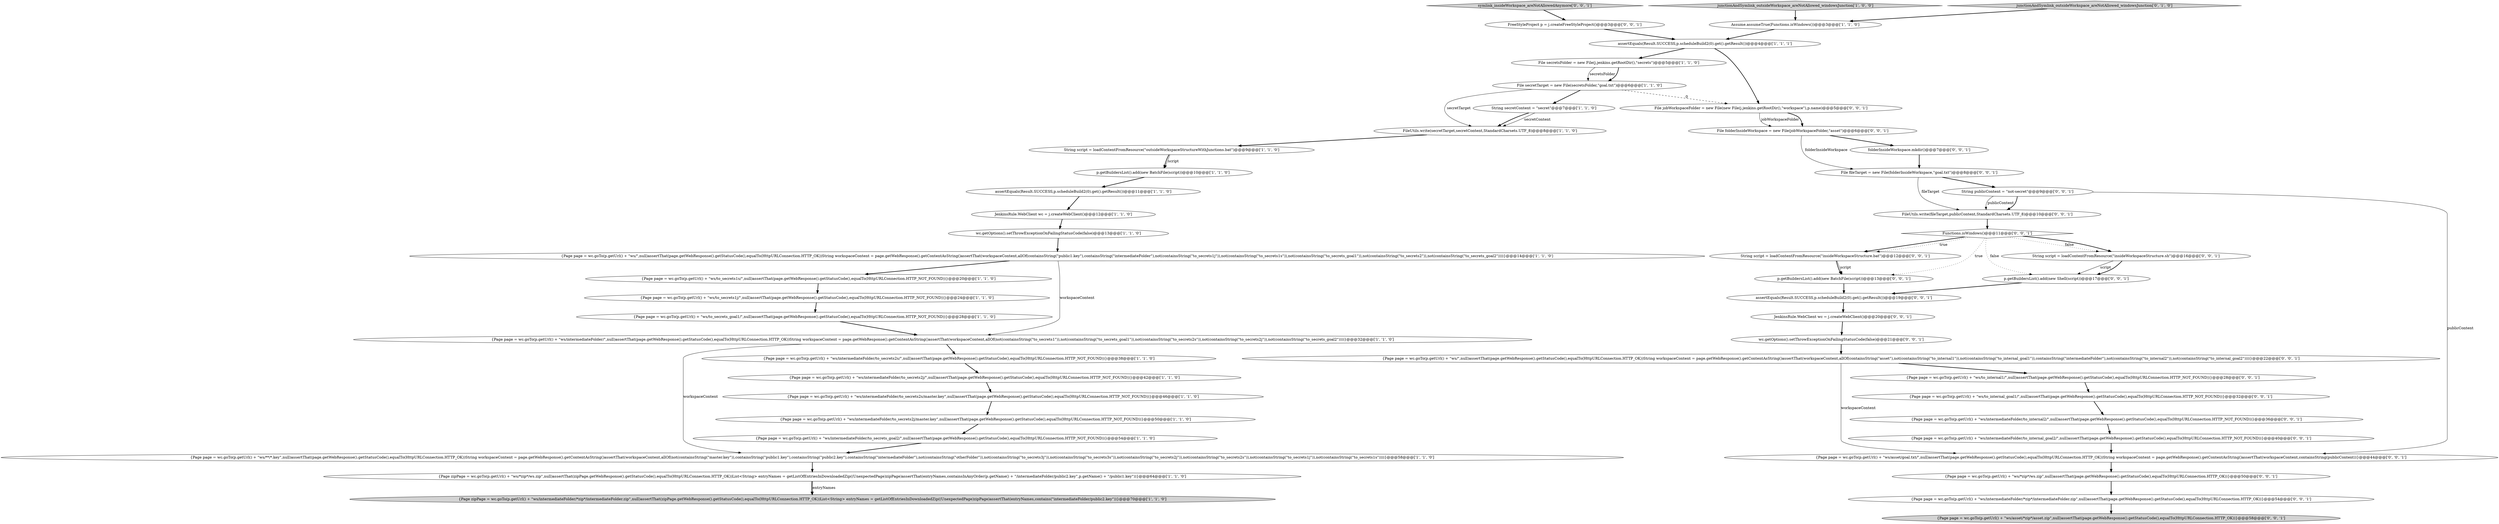 digraph {
8 [style = filled, label = "assertEquals(Result.SUCCESS,p.scheduleBuild2(0).get().getResult())@@@11@@@['1', '1', '0']", fillcolor = white, shape = ellipse image = "AAA0AAABBB1BBB"];
22 [style = filled, label = "JenkinsRule.WebClient wc = j.createWebClient()@@@12@@@['1', '1', '0']", fillcolor = white, shape = ellipse image = "AAA0AAABBB1BBB"];
31 [style = filled, label = "wc.getOptions().setThrowExceptionOnFailingStatusCode(false)@@@21@@@['0', '0', '1']", fillcolor = white, shape = ellipse image = "AAA0AAABBB3BBB"];
39 [style = filled, label = "{Page page = wc.goTo(p.getUrl() + \"ws/asset/*zip*/asset.zip\",null)assertThat(page.getWebResponse().getStatusCode(),equalTo(HttpURLConnection.HTTP_OK))}@@@58@@@['0', '0', '1']", fillcolor = lightgray, shape = ellipse image = "AAA0AAABBB3BBB"];
18 [style = filled, label = "junctionAndSymlink_outsideWorkspace_areNotAllowed_windowsJunction['1', '0', '0']", fillcolor = lightgray, shape = diamond image = "AAA0AAABBB1BBB"];
38 [style = filled, label = "{Page page = wc.goTo(p.getUrl() + \"ws/*zip*/ws.zip\",null)assertThat(page.getWebResponse().getStatusCode(),equalTo(HttpURLConnection.HTTP_OK))}@@@50@@@['0', '0', '1']", fillcolor = white, shape = ellipse image = "AAA0AAABBB3BBB"];
20 [style = filled, label = "{Page page = wc.goTo(p.getUrl() + \"ws/**/*.key\",null)assertThat(page.getWebResponse().getStatusCode(),equalTo(HttpURLConnection.HTTP_OK))String workspaceContent = page.getWebResponse().getContentAsString()assertThat(workspaceContent,allOf(not(containsString(\"master.key\")),containsString(\"public1.key\"),containsString(\"public2.key\"),containsString(\"intermediateFolder\"),not(containsString(\"otherFolder\")),not(containsString(\"to_secrets3j\")),not(containsString(\"to_secrets3s\")),not(containsString(\"to_secrets2j\")),not(containsString(\"to_secrets2s\")),not(containsString(\"to_secrets1j\")),not(containsString(\"to_secrets1s\"))))}@@@58@@@['1', '1', '0']", fillcolor = white, shape = ellipse image = "AAA0AAABBB1BBB"];
2 [style = filled, label = "{Page zipPage = wc.goTo(p.getUrl() + \"ws/intermediateFolder/*zip*/intermediateFolder.zip\",null)assertThat(zipPage.getWebResponse().getStatusCode(),equalTo(HttpURLConnection.HTTP_OK))List<String> entryNames = getListOfEntriesInDownloadedZip((UnexpectedPage)zipPage)assertThat(entryNames,contains(\"intermediateFolder/public2.key\"))}@@@70@@@['1', '1', '0']", fillcolor = lightgray, shape = ellipse image = "AAA0AAABBB1BBB"];
1 [style = filled, label = "FileUtils.write(secretTarget,secretContent,StandardCharsets.UTF_8)@@@8@@@['1', '1', '0']", fillcolor = white, shape = ellipse image = "AAA0AAABBB1BBB"];
43 [style = filled, label = "{Page page = wc.goTo(p.getUrl() + \"ws/\",null)assertThat(page.getWebResponse().getStatusCode(),equalTo(HttpURLConnection.HTTP_OK))String workspaceContent = page.getWebResponse().getContentAsString()assertThat(workspaceContent,allOf(containsString(\"asset\"),not(containsString(\"to_internal1\")),not(containsString(\"to_internal_goal1\")),containsString(\"intermediateFolder\"),not(containsString(\"to_internal2\")),not(containsString(\"to_internal_goal2\"))))}@@@22@@@['0', '0', '1']", fillcolor = white, shape = ellipse image = "AAA0AAABBB3BBB"];
30 [style = filled, label = "FileUtils.write(fileTarget,publicContent,StandardCharsets.UTF_8)@@@10@@@['0', '0', '1']", fillcolor = white, shape = ellipse image = "AAA0AAABBB3BBB"];
9 [style = filled, label = "{Page page = wc.goTo(p.getUrl() + \"ws/to_secrets1s/\",null)assertThat(page.getWebResponse().getStatusCode(),equalTo(HttpURLConnection.HTTP_NOT_FOUND))}@@@20@@@['1', '1', '0']", fillcolor = white, shape = ellipse image = "AAA0AAABBB1BBB"];
6 [style = filled, label = "{Page page = wc.goTo(p.getUrl() + \"ws/to_secrets_goal1/\",null)assertThat(page.getWebResponse().getStatusCode(),equalTo(HttpURLConnection.HTTP_NOT_FOUND))}@@@28@@@['1', '1', '0']", fillcolor = white, shape = ellipse image = "AAA0AAABBB1BBB"];
21 [style = filled, label = "File secretsFolder = new File(j.jenkins.getRootDir(),\"secrets\")@@@5@@@['1', '1', '0']", fillcolor = white, shape = ellipse image = "AAA0AAABBB1BBB"];
25 [style = filled, label = "junctionAndSymlink_outsideWorkspace_areNotAllowed_windowsJunction['0', '1', '0']", fillcolor = lightgray, shape = diamond image = "AAA0AAABBB2BBB"];
41 [style = filled, label = "{Page page = wc.goTo(p.getUrl() + \"ws/intermediateFolder/to_internal2/\",null)assertThat(page.getWebResponse().getStatusCode(),equalTo(HttpURLConnection.HTTP_NOT_FOUND))}@@@36@@@['0', '0', '1']", fillcolor = white, shape = ellipse image = "AAA0AAABBB3BBB"];
35 [style = filled, label = "symlink_insideWorkspace_areNotAllowedAnymore['0', '0', '1']", fillcolor = lightgray, shape = diamond image = "AAA0AAABBB3BBB"];
4 [style = filled, label = "String script = loadContentFromResource(\"outsideWorkspaceStructureWithJunctions.bat\")@@@9@@@['1', '1', '0']", fillcolor = white, shape = ellipse image = "AAA0AAABBB1BBB"];
47 [style = filled, label = "File fileTarget = new File(folderInsideWorkspace,\"goal.txt\")@@@8@@@['0', '0', '1']", fillcolor = white, shape = ellipse image = "AAA0AAABBB3BBB"];
7 [style = filled, label = "File secretTarget = new File(secretsFolder,\"goal.txt\")@@@6@@@['1', '1', '0']", fillcolor = white, shape = ellipse image = "AAA0AAABBB1BBB"];
13 [style = filled, label = "assertEquals(Result.SUCCESS,p.scheduleBuild2(0).get().getResult())@@@4@@@['1', '1', '1']", fillcolor = white, shape = ellipse image = "AAA0AAABBB1BBB"];
42 [style = filled, label = "String publicContent = \"not-secret\"@@@9@@@['0', '0', '1']", fillcolor = white, shape = ellipse image = "AAA0AAABBB3BBB"];
34 [style = filled, label = "assertEquals(Result.SUCCESS,p.scheduleBuild2(0).get().getResult())@@@19@@@['0', '0', '1']", fillcolor = white, shape = ellipse image = "AAA0AAABBB3BBB"];
14 [style = filled, label = "String secretContent = \"secret\"@@@7@@@['1', '1', '0']", fillcolor = white, shape = ellipse image = "AAA0AAABBB1BBB"];
33 [style = filled, label = "{Page page = wc.goTo(p.getUrl() + \"ws/intermediateFolder/*zip*/intermediateFolder.zip\",null)assertThat(page.getWebResponse().getStatusCode(),equalTo(HttpURLConnection.HTTP_OK))}@@@54@@@['0', '0', '1']", fillcolor = white, shape = ellipse image = "AAA0AAABBB3BBB"];
5 [style = filled, label = "p.getBuildersList().add(new BatchFile(script))@@@10@@@['1', '1', '0']", fillcolor = white, shape = ellipse image = "AAA0AAABBB1BBB"];
3 [style = filled, label = "{Page page = wc.goTo(p.getUrl() + \"ws/intermediateFolder/to_secrets2s/\",null)assertThat(page.getWebResponse().getStatusCode(),equalTo(HttpURLConnection.HTTP_NOT_FOUND))}@@@38@@@['1', '1', '0']", fillcolor = white, shape = ellipse image = "AAA0AAABBB1BBB"];
45 [style = filled, label = "Functions.isWindows()@@@11@@@['0', '0', '1']", fillcolor = white, shape = diamond image = "AAA0AAABBB3BBB"];
50 [style = filled, label = "File jobWorkspaceFolder = new File(new File(j.jenkins.getRootDir(),\"workspace\"),p.name)@@@5@@@['0', '0', '1']", fillcolor = white, shape = ellipse image = "AAA0AAABBB3BBB"];
27 [style = filled, label = "{Page page = wc.goTo(p.getUrl() + \"ws/to_internal_goal1/\",null)assertThat(page.getWebResponse().getStatusCode(),equalTo(HttpURLConnection.HTTP_NOT_FOUND))}@@@32@@@['0', '0', '1']", fillcolor = white, shape = ellipse image = "AAA0AAABBB3BBB"];
23 [style = filled, label = "{Page zipPage = wc.goTo(p.getUrl() + \"ws/*zip*/ws.zip\",null)assertThat(zipPage.getWebResponse().getStatusCode(),equalTo(HttpURLConnection.HTTP_OK))List<String> entryNames = getListOfEntriesInDownloadedZip((UnexpectedPage)zipPage)assertThat(entryNames,containsInAnyOrder(p.getName() + \"/intermediateFolder/public2.key\",p.getName() + \"/public1.key\"))}@@@64@@@['1', '1', '0']", fillcolor = white, shape = ellipse image = "AAA0AAABBB1BBB"];
40 [style = filled, label = "String script = loadContentFromResource(\"insideWorkspaceStructure.bat\")@@@12@@@['0', '0', '1']", fillcolor = white, shape = ellipse image = "AAA0AAABBB3BBB"];
16 [style = filled, label = "{Page page = wc.goTo(p.getUrl() + \"ws/intermediateFolder/to_secrets_goal2/\",null)assertThat(page.getWebResponse().getStatusCode(),equalTo(HttpURLConnection.HTTP_NOT_FOUND))}@@@54@@@['1', '1', '0']", fillcolor = white, shape = ellipse image = "AAA0AAABBB1BBB"];
37 [style = filled, label = "FreeStyleProject p = j.createFreeStyleProject()@@@3@@@['0', '0', '1']", fillcolor = white, shape = ellipse image = "AAA0AAABBB3BBB"];
36 [style = filled, label = "p.getBuildersList().add(new BatchFile(script))@@@13@@@['0', '0', '1']", fillcolor = white, shape = ellipse image = "AAA0AAABBB3BBB"];
29 [style = filled, label = "JenkinsRule.WebClient wc = j.createWebClient()@@@20@@@['0', '0', '1']", fillcolor = white, shape = ellipse image = "AAA0AAABBB3BBB"];
48 [style = filled, label = "{Page page = wc.goTo(p.getUrl() + \"ws/asset/goal.txt/\",null)assertThat(page.getWebResponse().getStatusCode(),equalTo(HttpURLConnection.HTTP_OK))String workspaceContent = page.getWebResponse().getContentAsString()assertThat(workspaceContent,containsString(publicContent))}@@@44@@@['0', '0', '1']", fillcolor = white, shape = ellipse image = "AAA0AAABBB3BBB"];
49 [style = filled, label = "folderInsideWorkspace.mkdir()@@@7@@@['0', '0', '1']", fillcolor = white, shape = ellipse image = "AAA0AAABBB3BBB"];
19 [style = filled, label = "{Page page = wc.goTo(p.getUrl() + \"ws/to_secrets1j/\",null)assertThat(page.getWebResponse().getStatusCode(),equalTo(HttpURLConnection.HTTP_NOT_FOUND))}@@@24@@@['1', '1', '0']", fillcolor = white, shape = ellipse image = "AAA0AAABBB1BBB"];
28 [style = filled, label = "p.getBuildersList().add(new Shell(script))@@@17@@@['0', '0', '1']", fillcolor = white, shape = ellipse image = "AAA0AAABBB3BBB"];
32 [style = filled, label = "{Page page = wc.goTo(p.getUrl() + \"ws/intermediateFolder/to_internal_goal2/\",null)assertThat(page.getWebResponse().getStatusCode(),equalTo(HttpURLConnection.HTTP_NOT_FOUND))}@@@40@@@['0', '0', '1']", fillcolor = white, shape = ellipse image = "AAA0AAABBB3BBB"];
10 [style = filled, label = "{Page page = wc.goTo(p.getUrl() + \"ws/\",null)assertThat(page.getWebResponse().getStatusCode(),equalTo(HttpURLConnection.HTTP_OK))String workspaceContent = page.getWebResponse().getContentAsString()assertThat(workspaceContent,allOf(containsString(\"public1.key\"),containsString(\"intermediateFolder\"),not(containsString(\"to_secrets1j\")),not(containsString(\"to_secrets1s\")),not(containsString(\"to_secrets_goal1\")),not(containsString(\"to_secrets2\")),not(containsString(\"to_secrets_goal2\"))))}@@@14@@@['1', '1', '0']", fillcolor = white, shape = ellipse image = "AAA0AAABBB1BBB"];
11 [style = filled, label = "wc.getOptions().setThrowExceptionOnFailingStatusCode(false)@@@13@@@['1', '1', '0']", fillcolor = white, shape = ellipse image = "AAA0AAABBB1BBB"];
24 [style = filled, label = "Assume.assumeTrue(Functions.isWindows())@@@3@@@['1', '1', '0']", fillcolor = white, shape = ellipse image = "AAA0AAABBB1BBB"];
26 [style = filled, label = "File folderInsideWorkspace = new File(jobWorkspaceFolder,\"asset\")@@@6@@@['0', '0', '1']", fillcolor = white, shape = ellipse image = "AAA0AAABBB3BBB"];
12 [style = filled, label = "{Page page = wc.goTo(p.getUrl() + \"ws/intermediateFolder/to_secrets2j/\",null)assertThat(page.getWebResponse().getStatusCode(),equalTo(HttpURLConnection.HTTP_NOT_FOUND))}@@@42@@@['1', '1', '0']", fillcolor = white, shape = ellipse image = "AAA0AAABBB1BBB"];
17 [style = filled, label = "{Page page = wc.goTo(p.getUrl() + \"ws/intermediateFolder/to_secrets2j/master.key\",null)assertThat(page.getWebResponse().getStatusCode(),equalTo(HttpURLConnection.HTTP_NOT_FOUND))}@@@50@@@['1', '1', '0']", fillcolor = white, shape = ellipse image = "AAA0AAABBB1BBB"];
0 [style = filled, label = "{Page page = wc.goTo(p.getUrl() + \"ws/intermediateFolder/\",null)assertThat(page.getWebResponse().getStatusCode(),equalTo(HttpURLConnection.HTTP_OK))String workspaceContent = page.getWebResponse().getContentAsString()assertThat(workspaceContent,allOf(not(containsString(\"to_secrets1\")),not(containsString(\"to_secrets_goal1\")),not(containsString(\"to_secrets2s\")),not(containsString(\"to_secrets2j\")),not(containsString(\"to_secrets_goal2\"))))}@@@32@@@['1', '1', '0']", fillcolor = white, shape = ellipse image = "AAA0AAABBB1BBB"];
44 [style = filled, label = "{Page page = wc.goTo(p.getUrl() + \"ws/to_internal1/\",null)assertThat(page.getWebResponse().getStatusCode(),equalTo(HttpURLConnection.HTTP_NOT_FOUND))}@@@28@@@['0', '0', '1']", fillcolor = white, shape = ellipse image = "AAA0AAABBB3BBB"];
46 [style = filled, label = "String script = loadContentFromResource(\"insideWorkspaceStructure.sh\")@@@16@@@['0', '0', '1']", fillcolor = white, shape = ellipse image = "AAA0AAABBB3BBB"];
15 [style = filled, label = "{Page page = wc.goTo(p.getUrl() + \"ws/intermediateFolder/to_secrets2s/master.key\",null)assertThat(page.getWebResponse().getStatusCode(),equalTo(HttpURLConnection.HTTP_NOT_FOUND))}@@@46@@@['1', '1', '0']", fillcolor = white, shape = ellipse image = "AAA0AAABBB1BBB"];
22->11 [style = bold, label=""];
45->46 [style = dotted, label="false"];
9->19 [style = bold, label=""];
23->2 [style = bold, label=""];
20->23 [style = bold, label=""];
31->43 [style = bold, label=""];
24->13 [style = bold, label=""];
45->36 [style = dotted, label="true"];
5->8 [style = bold, label=""];
19->6 [style = bold, label=""];
21->7 [style = solid, label="secretsFolder"];
45->28 [style = dotted, label="false"];
45->40 [style = bold, label=""];
46->28 [style = solid, label="script"];
7->50 [style = dashed, label="0"];
7->1 [style = solid, label="secretTarget"];
18->24 [style = bold, label=""];
10->9 [style = bold, label=""];
40->36 [style = bold, label=""];
12->15 [style = bold, label=""];
25->24 [style = bold, label=""];
47->30 [style = solid, label="fileTarget"];
4->5 [style = bold, label=""];
6->0 [style = bold, label=""];
47->42 [style = bold, label=""];
45->40 [style = dotted, label="true"];
41->32 [style = bold, label=""];
50->26 [style = solid, label="jobWorkspaceFolder"];
26->47 [style = solid, label="folderInsideWorkspace"];
0->3 [style = bold, label=""];
40->36 [style = solid, label="script"];
13->50 [style = bold, label=""];
0->20 [style = solid, label="workspaceContent"];
23->2 [style = solid, label="entryNames"];
42->48 [style = solid, label="publicContent"];
27->41 [style = bold, label=""];
7->14 [style = bold, label=""];
14->1 [style = bold, label=""];
37->13 [style = bold, label=""];
50->26 [style = bold, label=""];
45->46 [style = bold, label=""];
11->10 [style = bold, label=""];
28->34 [style = bold, label=""];
33->39 [style = bold, label=""];
3->12 [style = bold, label=""];
4->5 [style = solid, label="script"];
36->34 [style = bold, label=""];
10->0 [style = solid, label="workspaceContent"];
44->27 [style = bold, label=""];
8->22 [style = bold, label=""];
46->28 [style = bold, label=""];
29->31 [style = bold, label=""];
49->47 [style = bold, label=""];
35->37 [style = bold, label=""];
32->48 [style = bold, label=""];
21->7 [style = bold, label=""];
1->4 [style = bold, label=""];
16->20 [style = bold, label=""];
42->30 [style = solid, label="publicContent"];
30->45 [style = bold, label=""];
38->33 [style = bold, label=""];
34->29 [style = bold, label=""];
43->48 [style = solid, label="workspaceContent"];
48->38 [style = bold, label=""];
14->1 [style = solid, label="secretContent"];
17->16 [style = bold, label=""];
26->49 [style = bold, label=""];
43->44 [style = bold, label=""];
42->30 [style = bold, label=""];
13->21 [style = bold, label=""];
15->17 [style = bold, label=""];
}
